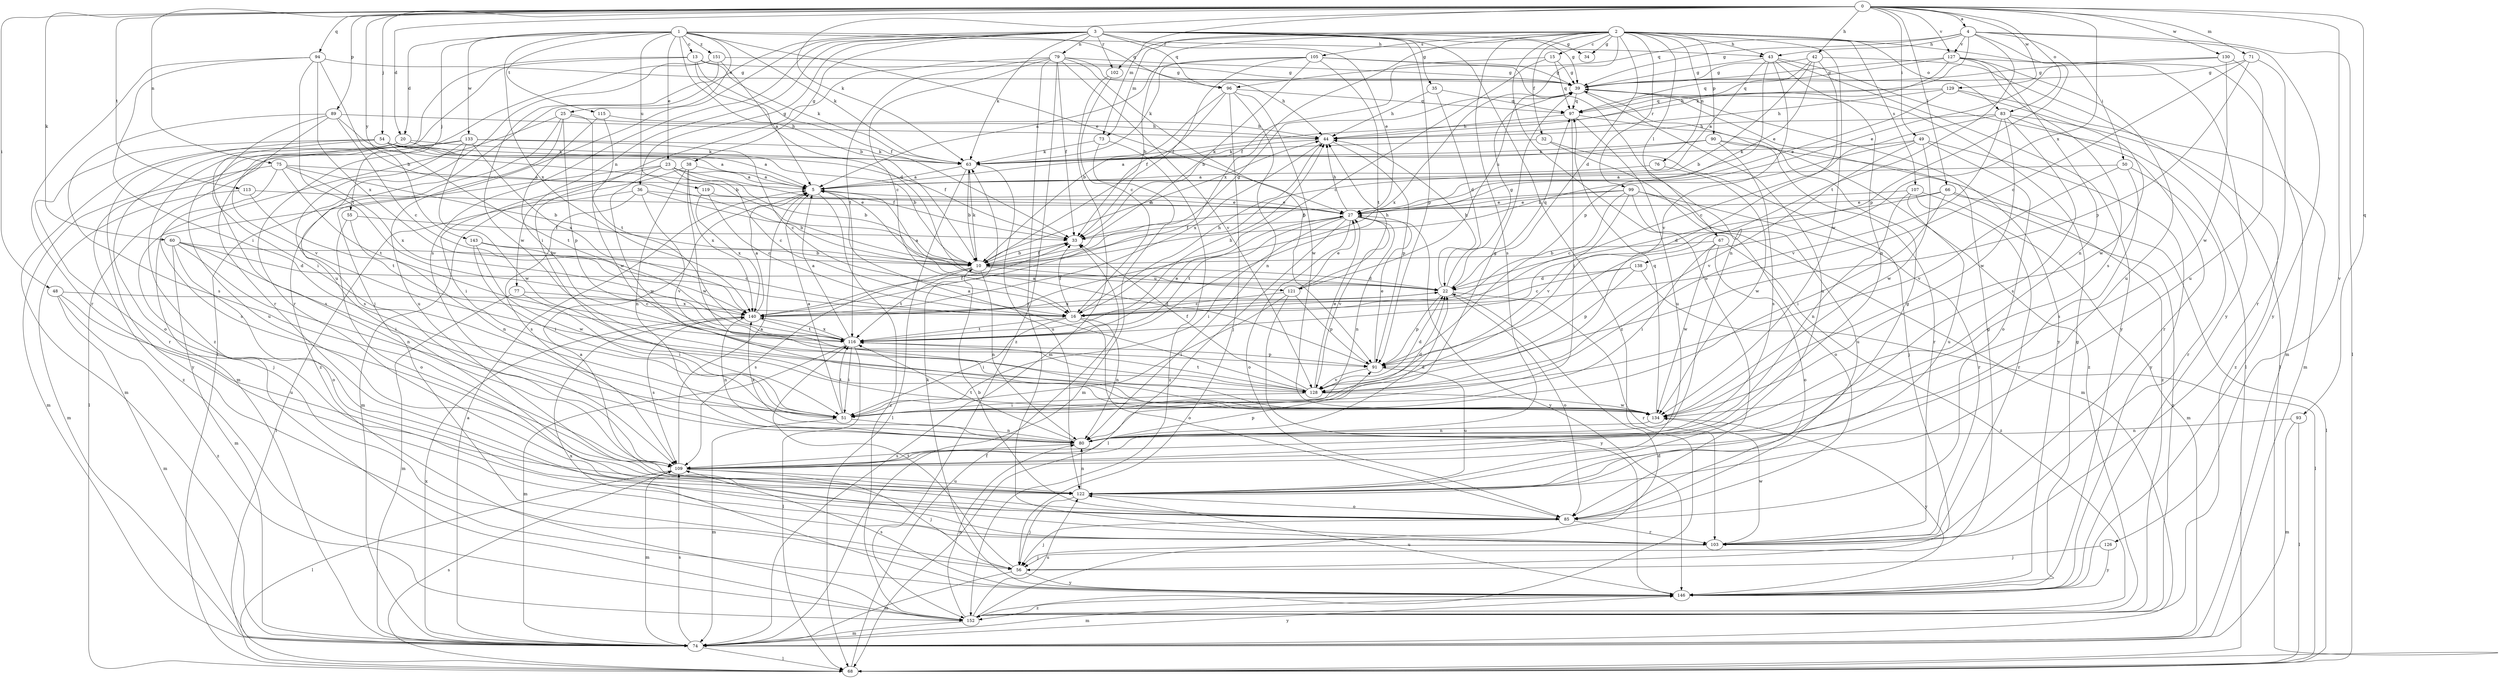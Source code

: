 strict digraph  {
0;
1;
2;
3;
4;
5;
10;
13;
15;
16;
20;
22;
23;
25;
27;
32;
33;
34;
35;
36;
38;
39;
42;
43;
44;
48;
49;
50;
51;
54;
55;
56;
60;
63;
66;
67;
68;
71;
73;
74;
75;
76;
77;
79;
80;
83;
85;
89;
90;
91;
93;
94;
96;
97;
99;
102;
103;
105;
107;
109;
113;
115;
116;
119;
121;
122;
126;
127;
128;
129;
130;
133;
134;
138;
140;
143;
146;
151;
152;
0 -> 4  [label=a];
0 -> 20  [label=d];
0 -> 42  [label=h];
0 -> 48  [label=i];
0 -> 49  [label=i];
0 -> 54  [label=j];
0 -> 60  [label=k];
0 -> 63  [label=k];
0 -> 66  [label=l];
0 -> 71  [label=m];
0 -> 73  [label=m];
0 -> 75  [label=n];
0 -> 83  [label=o];
0 -> 89  [label=p];
0 -> 93  [label=q];
0 -> 94  [label=q];
0 -> 113  [label=t];
0 -> 126  [label=v];
0 -> 127  [label=v];
0 -> 129  [label=w];
0 -> 130  [label=w];
0 -> 138  [label=x];
0 -> 143  [label=y];
1 -> 10  [label=b];
1 -> 13  [label=c];
1 -> 20  [label=d];
1 -> 23  [label=e];
1 -> 25  [label=e];
1 -> 27  [label=e];
1 -> 43  [label=h];
1 -> 55  [label=j];
1 -> 63  [label=k];
1 -> 96  [label=q];
1 -> 115  [label=t];
1 -> 119  [label=u];
1 -> 133  [label=w];
1 -> 140  [label=x];
1 -> 151  [label=z];
2 -> 10  [label=b];
2 -> 15  [label=c];
2 -> 22  [label=d];
2 -> 32  [label=f];
2 -> 34  [label=g];
2 -> 43  [label=h];
2 -> 67  [label=l];
2 -> 73  [label=m];
2 -> 76  [label=n];
2 -> 83  [label=o];
2 -> 85  [label=o];
2 -> 90  [label=p];
2 -> 99  [label=r];
2 -> 102  [label=r];
2 -> 105  [label=s];
2 -> 107  [label=s];
2 -> 109  [label=s];
2 -> 121  [label=u];
2 -> 134  [label=w];
2 -> 140  [label=x];
2 -> 146  [label=y];
3 -> 27  [label=e];
3 -> 34  [label=g];
3 -> 35  [label=g];
3 -> 36  [label=g];
3 -> 38  [label=g];
3 -> 39  [label=g];
3 -> 56  [label=j];
3 -> 63  [label=k];
3 -> 68  [label=l];
3 -> 77  [label=n];
3 -> 79  [label=n];
3 -> 91  [label=p];
3 -> 96  [label=q];
3 -> 102  [label=r];
3 -> 109  [label=s];
3 -> 152  [label=z];
4 -> 39  [label=g];
4 -> 43  [label=h];
4 -> 50  [label=i];
4 -> 63  [label=k];
4 -> 68  [label=l];
4 -> 91  [label=p];
4 -> 96  [label=q];
4 -> 116  [label=t];
4 -> 127  [label=v];
4 -> 146  [label=y];
5 -> 27  [label=e];
5 -> 152  [label=z];
10 -> 22  [label=d];
10 -> 33  [label=f];
10 -> 39  [label=g];
10 -> 44  [label=h];
10 -> 63  [label=k];
10 -> 80  [label=n];
10 -> 109  [label=s];
10 -> 116  [label=t];
10 -> 121  [label=u];
13 -> 22  [label=d];
13 -> 33  [label=f];
13 -> 39  [label=g];
13 -> 63  [label=k];
13 -> 103  [label=r];
13 -> 152  [label=z];
15 -> 16  [label=c];
15 -> 33  [label=f];
15 -> 39  [label=g];
15 -> 97  [label=q];
16 -> 33  [label=f];
16 -> 44  [label=h];
16 -> 51  [label=i];
16 -> 80  [label=n];
16 -> 85  [label=o];
16 -> 116  [label=t];
20 -> 5  [label=a];
20 -> 63  [label=k];
20 -> 74  [label=m];
20 -> 85  [label=o];
22 -> 5  [label=a];
22 -> 39  [label=g];
22 -> 44  [label=h];
22 -> 85  [label=o];
22 -> 91  [label=p];
22 -> 97  [label=q];
22 -> 103  [label=r];
22 -> 140  [label=x];
23 -> 5  [label=a];
23 -> 10  [label=b];
23 -> 16  [label=c];
23 -> 33  [label=f];
23 -> 51  [label=i];
23 -> 56  [label=j];
23 -> 134  [label=w];
25 -> 44  [label=h];
25 -> 74  [label=m];
25 -> 91  [label=p];
25 -> 122  [label=u];
25 -> 134  [label=w];
25 -> 152  [label=z];
27 -> 33  [label=f];
27 -> 44  [label=h];
27 -> 51  [label=i];
27 -> 68  [label=l];
27 -> 80  [label=n];
27 -> 85  [label=o];
27 -> 116  [label=t];
27 -> 128  [label=v];
27 -> 146  [label=y];
32 -> 56  [label=j];
32 -> 63  [label=k];
32 -> 74  [label=m];
33 -> 10  [label=b];
35 -> 22  [label=d];
35 -> 44  [label=h];
35 -> 97  [label=q];
36 -> 10  [label=b];
36 -> 27  [label=e];
36 -> 68  [label=l];
36 -> 109  [label=s];
36 -> 128  [label=v];
38 -> 5  [label=a];
38 -> 74  [label=m];
38 -> 80  [label=n];
38 -> 134  [label=w];
38 -> 140  [label=x];
39 -> 97  [label=q];
39 -> 122  [label=u];
39 -> 140  [label=x];
39 -> 146  [label=y];
42 -> 10  [label=b];
42 -> 27  [label=e];
42 -> 39  [label=g];
42 -> 68  [label=l];
42 -> 97  [label=q];
42 -> 128  [label=v];
43 -> 5  [label=a];
43 -> 39  [label=g];
43 -> 68  [label=l];
43 -> 80  [label=n];
43 -> 91  [label=p];
43 -> 128  [label=v];
43 -> 146  [label=y];
44 -> 63  [label=k];
44 -> 91  [label=p];
44 -> 140  [label=x];
48 -> 16  [label=c];
48 -> 74  [label=m];
48 -> 122  [label=u];
48 -> 152  [label=z];
49 -> 10  [label=b];
49 -> 63  [label=k];
49 -> 85  [label=o];
49 -> 128  [label=v];
49 -> 134  [label=w];
49 -> 146  [label=y];
50 -> 5  [label=a];
50 -> 103  [label=r];
50 -> 109  [label=s];
50 -> 128  [label=v];
51 -> 5  [label=a];
51 -> 22  [label=d];
51 -> 39  [label=g];
51 -> 74  [label=m];
51 -> 80  [label=n];
51 -> 116  [label=t];
54 -> 5  [label=a];
54 -> 10  [label=b];
54 -> 33  [label=f];
54 -> 63  [label=k];
54 -> 103  [label=r];
54 -> 109  [label=s];
54 -> 116  [label=t];
54 -> 146  [label=y];
55 -> 33  [label=f];
55 -> 80  [label=n];
55 -> 85  [label=o];
56 -> 39  [label=g];
56 -> 74  [label=m];
56 -> 116  [label=t];
56 -> 146  [label=y];
60 -> 10  [label=b];
60 -> 22  [label=d];
60 -> 51  [label=i];
60 -> 74  [label=m];
60 -> 80  [label=n];
60 -> 85  [label=o];
63 -> 5  [label=a];
63 -> 10  [label=b];
63 -> 68  [label=l];
63 -> 122  [label=u];
66 -> 22  [label=d];
66 -> 27  [label=e];
66 -> 51  [label=i];
66 -> 68  [label=l];
66 -> 152  [label=z];
67 -> 10  [label=b];
67 -> 51  [label=i];
67 -> 85  [label=o];
67 -> 134  [label=w];
67 -> 152  [label=z];
68 -> 33  [label=f];
68 -> 109  [label=s];
71 -> 16  [label=c];
71 -> 39  [label=g];
71 -> 91  [label=p];
71 -> 103  [label=r];
73 -> 63  [label=k];
73 -> 74  [label=m];
73 -> 152  [label=z];
74 -> 5  [label=a];
74 -> 68  [label=l];
74 -> 109  [label=s];
74 -> 140  [label=x];
74 -> 146  [label=y];
75 -> 5  [label=a];
75 -> 10  [label=b];
75 -> 74  [label=m];
75 -> 109  [label=s];
75 -> 116  [label=t];
75 -> 140  [label=x];
76 -> 5  [label=a];
76 -> 134  [label=w];
77 -> 51  [label=i];
77 -> 74  [label=m];
77 -> 140  [label=x];
79 -> 16  [label=c];
79 -> 33  [label=f];
79 -> 39  [label=g];
79 -> 44  [label=h];
79 -> 51  [label=i];
79 -> 91  [label=p];
79 -> 103  [label=r];
79 -> 116  [label=t];
79 -> 128  [label=v];
79 -> 152  [label=z];
80 -> 22  [label=d];
80 -> 109  [label=s];
80 -> 116  [label=t];
80 -> 140  [label=x];
83 -> 16  [label=c];
83 -> 44  [label=h];
83 -> 103  [label=r];
83 -> 109  [label=s];
83 -> 128  [label=v];
83 -> 134  [label=w];
83 -> 152  [label=z];
85 -> 5  [label=a];
85 -> 10  [label=b];
85 -> 39  [label=g];
85 -> 56  [label=j];
85 -> 103  [label=r];
89 -> 10  [label=b];
89 -> 16  [label=c];
89 -> 44  [label=h];
89 -> 51  [label=i];
89 -> 109  [label=s];
89 -> 128  [label=v];
90 -> 5  [label=a];
90 -> 63  [label=k];
90 -> 103  [label=r];
90 -> 109  [label=s];
90 -> 152  [label=z];
91 -> 5  [label=a];
91 -> 27  [label=e];
91 -> 122  [label=u];
91 -> 128  [label=v];
93 -> 68  [label=l];
93 -> 74  [label=m];
93 -> 80  [label=n];
94 -> 10  [label=b];
94 -> 39  [label=g];
94 -> 51  [label=i];
94 -> 103  [label=r];
94 -> 116  [label=t];
94 -> 140  [label=x];
96 -> 10  [label=b];
96 -> 33  [label=f];
96 -> 56  [label=j];
96 -> 80  [label=n];
96 -> 97  [label=q];
96 -> 134  [label=w];
97 -> 44  [label=h];
97 -> 51  [label=i];
97 -> 122  [label=u];
97 -> 152  [label=z];
99 -> 16  [label=c];
99 -> 27  [label=e];
99 -> 33  [label=f];
99 -> 85  [label=o];
99 -> 103  [label=r];
99 -> 122  [label=u];
99 -> 128  [label=v];
102 -> 16  [label=c];
102 -> 74  [label=m];
103 -> 56  [label=j];
103 -> 134  [label=w];
105 -> 5  [label=a];
105 -> 10  [label=b];
105 -> 33  [label=f];
105 -> 39  [label=g];
105 -> 63  [label=k];
105 -> 80  [label=n];
105 -> 116  [label=t];
107 -> 27  [label=e];
107 -> 74  [label=m];
107 -> 80  [label=n];
107 -> 103  [label=r];
107 -> 122  [label=u];
109 -> 5  [label=a];
109 -> 56  [label=j];
109 -> 68  [label=l];
109 -> 74  [label=m];
109 -> 91  [label=p];
109 -> 122  [label=u];
113 -> 27  [label=e];
113 -> 74  [label=m];
113 -> 116  [label=t];
115 -> 44  [label=h];
115 -> 116  [label=t];
115 -> 128  [label=v];
116 -> 5  [label=a];
116 -> 27  [label=e];
116 -> 44  [label=h];
116 -> 51  [label=i];
116 -> 68  [label=l];
116 -> 74  [label=m];
116 -> 91  [label=p];
116 -> 140  [label=x];
119 -> 16  [label=c];
119 -> 27  [label=e];
119 -> 140  [label=x];
121 -> 16  [label=c];
121 -> 27  [label=e];
121 -> 44  [label=h];
121 -> 51  [label=i];
121 -> 91  [label=p];
121 -> 146  [label=y];
122 -> 56  [label=j];
122 -> 80  [label=n];
122 -> 85  [label=o];
126 -> 56  [label=j];
126 -> 146  [label=y];
127 -> 39  [label=g];
127 -> 44  [label=h];
127 -> 74  [label=m];
127 -> 80  [label=n];
127 -> 97  [label=q];
127 -> 109  [label=s];
127 -> 122  [label=u];
128 -> 5  [label=a];
128 -> 22  [label=d];
128 -> 27  [label=e];
128 -> 33  [label=f];
128 -> 51  [label=i];
128 -> 116  [label=t];
128 -> 134  [label=w];
129 -> 27  [label=e];
129 -> 44  [label=h];
129 -> 74  [label=m];
129 -> 97  [label=q];
129 -> 134  [label=w];
130 -> 27  [label=e];
130 -> 39  [label=g];
130 -> 122  [label=u];
130 -> 134  [label=w];
133 -> 16  [label=c];
133 -> 63  [label=k];
133 -> 68  [label=l];
133 -> 109  [label=s];
133 -> 122  [label=u];
133 -> 134  [label=w];
133 -> 140  [label=x];
133 -> 152  [label=z];
134 -> 80  [label=n];
134 -> 97  [label=q];
134 -> 146  [label=y];
138 -> 16  [label=c];
138 -> 22  [label=d];
138 -> 68  [label=l];
138 -> 91  [label=p];
140 -> 5  [label=a];
140 -> 22  [label=d];
140 -> 33  [label=f];
140 -> 80  [label=n];
140 -> 109  [label=s];
140 -> 116  [label=t];
143 -> 10  [label=b];
143 -> 16  [label=c];
143 -> 51  [label=i];
143 -> 134  [label=w];
146 -> 39  [label=g];
146 -> 63  [label=k];
146 -> 74  [label=m];
146 -> 109  [label=s];
146 -> 122  [label=u];
146 -> 140  [label=x];
146 -> 152  [label=z];
151 -> 5  [label=a];
151 -> 39  [label=g];
151 -> 103  [label=r];
151 -> 122  [label=u];
151 -> 134  [label=w];
152 -> 22  [label=d];
152 -> 74  [label=m];
152 -> 80  [label=n];
152 -> 122  [label=u];
}
